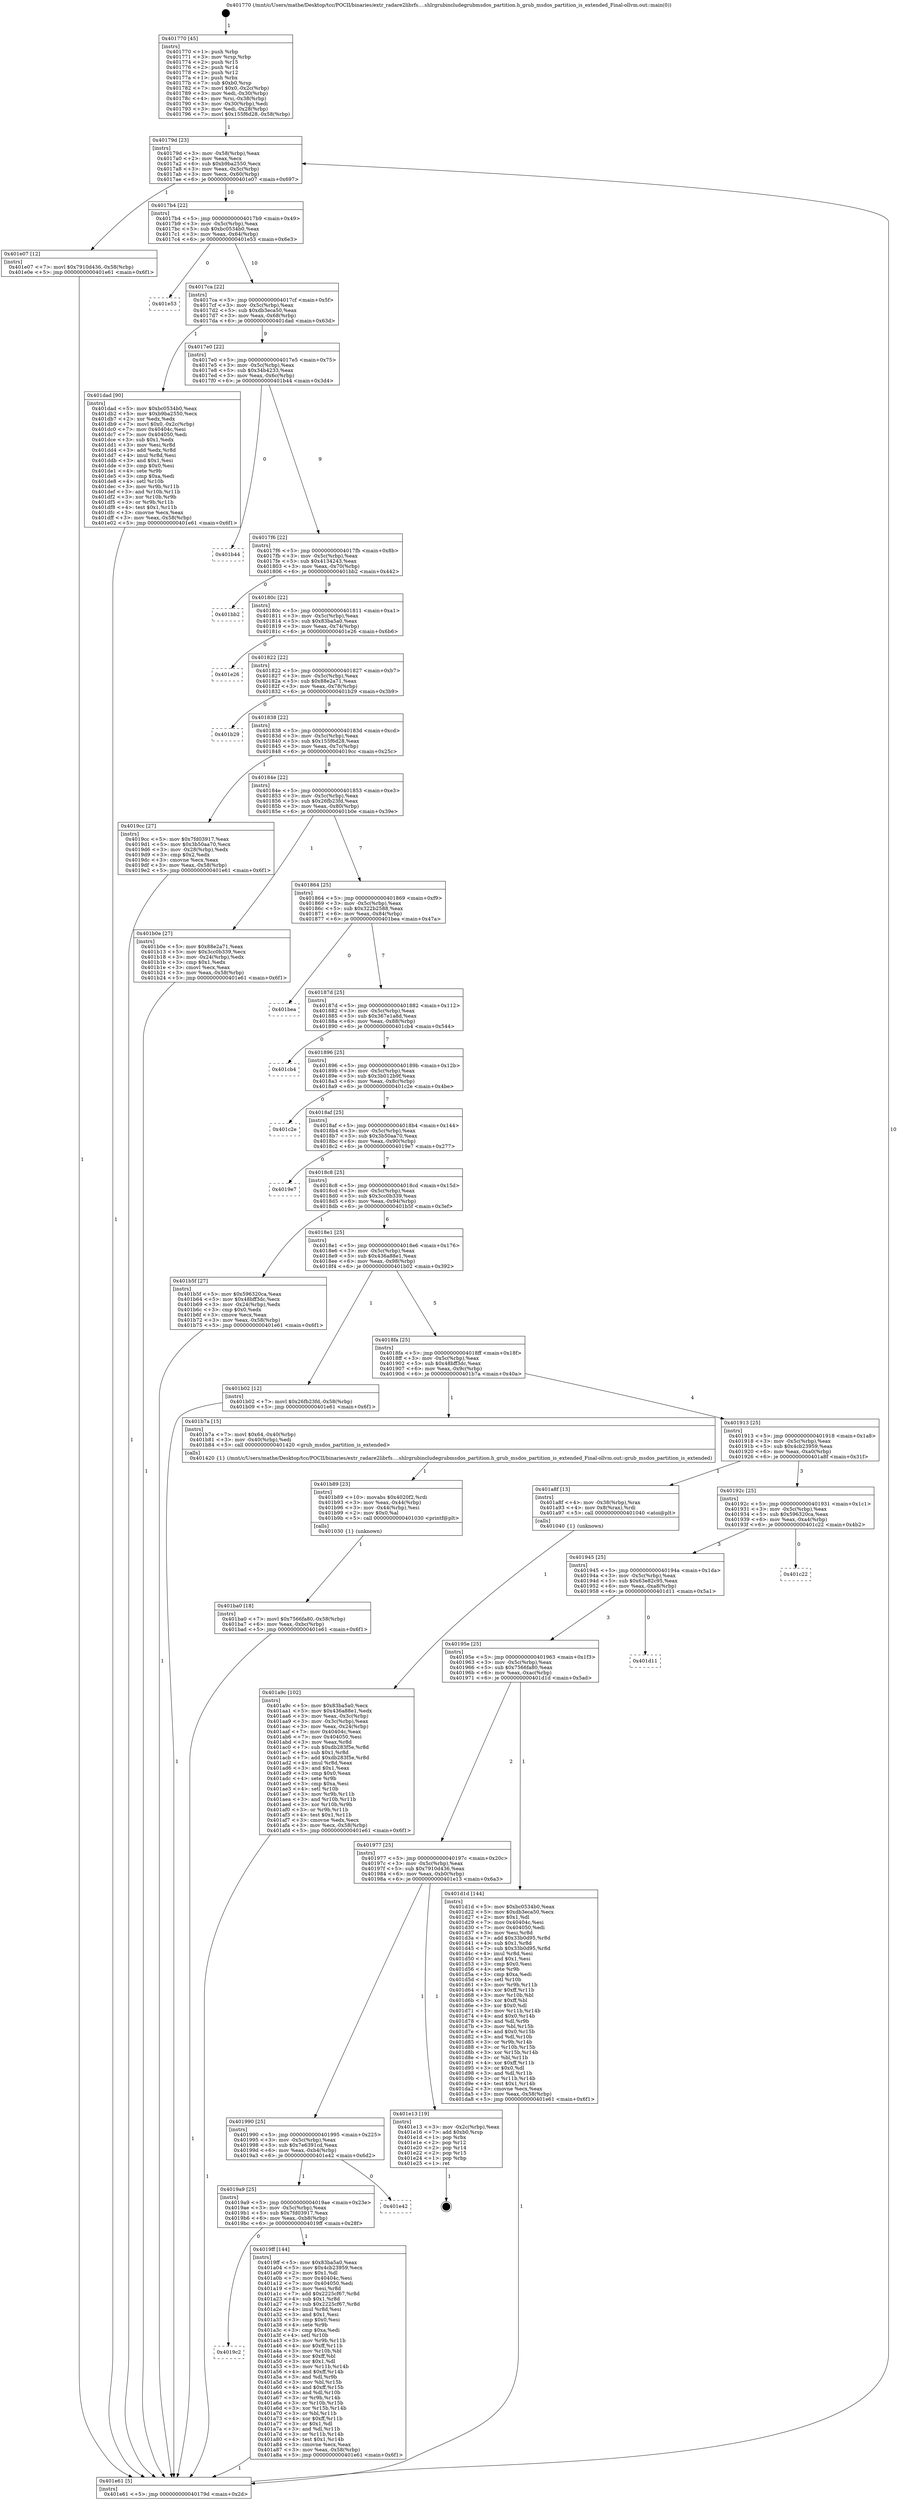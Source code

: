 digraph "0x401770" {
  label = "0x401770 (/mnt/c/Users/mathe/Desktop/tcc/POCII/binaries/extr_radare2librfs....shlrgrubincludegrubmsdos_partition.h_grub_msdos_partition_is_extended_Final-ollvm.out::main(0))"
  labelloc = "t"
  node[shape=record]

  Entry [label="",width=0.3,height=0.3,shape=circle,fillcolor=black,style=filled]
  "0x40179d" [label="{
     0x40179d [23]\l
     | [instrs]\l
     &nbsp;&nbsp;0x40179d \<+3\>: mov -0x58(%rbp),%eax\l
     &nbsp;&nbsp;0x4017a0 \<+2\>: mov %eax,%ecx\l
     &nbsp;&nbsp;0x4017a2 \<+6\>: sub $0xb9ba2550,%ecx\l
     &nbsp;&nbsp;0x4017a8 \<+3\>: mov %eax,-0x5c(%rbp)\l
     &nbsp;&nbsp;0x4017ab \<+3\>: mov %ecx,-0x60(%rbp)\l
     &nbsp;&nbsp;0x4017ae \<+6\>: je 0000000000401e07 \<main+0x697\>\l
  }"]
  "0x401e07" [label="{
     0x401e07 [12]\l
     | [instrs]\l
     &nbsp;&nbsp;0x401e07 \<+7\>: movl $0x7910d436,-0x58(%rbp)\l
     &nbsp;&nbsp;0x401e0e \<+5\>: jmp 0000000000401e61 \<main+0x6f1\>\l
  }"]
  "0x4017b4" [label="{
     0x4017b4 [22]\l
     | [instrs]\l
     &nbsp;&nbsp;0x4017b4 \<+5\>: jmp 00000000004017b9 \<main+0x49\>\l
     &nbsp;&nbsp;0x4017b9 \<+3\>: mov -0x5c(%rbp),%eax\l
     &nbsp;&nbsp;0x4017bc \<+5\>: sub $0xbc0534b0,%eax\l
     &nbsp;&nbsp;0x4017c1 \<+3\>: mov %eax,-0x64(%rbp)\l
     &nbsp;&nbsp;0x4017c4 \<+6\>: je 0000000000401e53 \<main+0x6e3\>\l
  }"]
  Exit [label="",width=0.3,height=0.3,shape=circle,fillcolor=black,style=filled,peripheries=2]
  "0x401e53" [label="{
     0x401e53\l
  }", style=dashed]
  "0x4017ca" [label="{
     0x4017ca [22]\l
     | [instrs]\l
     &nbsp;&nbsp;0x4017ca \<+5\>: jmp 00000000004017cf \<main+0x5f\>\l
     &nbsp;&nbsp;0x4017cf \<+3\>: mov -0x5c(%rbp),%eax\l
     &nbsp;&nbsp;0x4017d2 \<+5\>: sub $0xdb3eca50,%eax\l
     &nbsp;&nbsp;0x4017d7 \<+3\>: mov %eax,-0x68(%rbp)\l
     &nbsp;&nbsp;0x4017da \<+6\>: je 0000000000401dad \<main+0x63d\>\l
  }"]
  "0x401ba0" [label="{
     0x401ba0 [18]\l
     | [instrs]\l
     &nbsp;&nbsp;0x401ba0 \<+7\>: movl $0x7566fa80,-0x58(%rbp)\l
     &nbsp;&nbsp;0x401ba7 \<+6\>: mov %eax,-0xbc(%rbp)\l
     &nbsp;&nbsp;0x401bad \<+5\>: jmp 0000000000401e61 \<main+0x6f1\>\l
  }"]
  "0x401dad" [label="{
     0x401dad [90]\l
     | [instrs]\l
     &nbsp;&nbsp;0x401dad \<+5\>: mov $0xbc0534b0,%eax\l
     &nbsp;&nbsp;0x401db2 \<+5\>: mov $0xb9ba2550,%ecx\l
     &nbsp;&nbsp;0x401db7 \<+2\>: xor %edx,%edx\l
     &nbsp;&nbsp;0x401db9 \<+7\>: movl $0x0,-0x2c(%rbp)\l
     &nbsp;&nbsp;0x401dc0 \<+7\>: mov 0x40404c,%esi\l
     &nbsp;&nbsp;0x401dc7 \<+7\>: mov 0x404050,%edi\l
     &nbsp;&nbsp;0x401dce \<+3\>: sub $0x1,%edx\l
     &nbsp;&nbsp;0x401dd1 \<+3\>: mov %esi,%r8d\l
     &nbsp;&nbsp;0x401dd4 \<+3\>: add %edx,%r8d\l
     &nbsp;&nbsp;0x401dd7 \<+4\>: imul %r8d,%esi\l
     &nbsp;&nbsp;0x401ddb \<+3\>: and $0x1,%esi\l
     &nbsp;&nbsp;0x401dde \<+3\>: cmp $0x0,%esi\l
     &nbsp;&nbsp;0x401de1 \<+4\>: sete %r9b\l
     &nbsp;&nbsp;0x401de5 \<+3\>: cmp $0xa,%edi\l
     &nbsp;&nbsp;0x401de8 \<+4\>: setl %r10b\l
     &nbsp;&nbsp;0x401dec \<+3\>: mov %r9b,%r11b\l
     &nbsp;&nbsp;0x401def \<+3\>: and %r10b,%r11b\l
     &nbsp;&nbsp;0x401df2 \<+3\>: xor %r10b,%r9b\l
     &nbsp;&nbsp;0x401df5 \<+3\>: or %r9b,%r11b\l
     &nbsp;&nbsp;0x401df8 \<+4\>: test $0x1,%r11b\l
     &nbsp;&nbsp;0x401dfc \<+3\>: cmovne %ecx,%eax\l
     &nbsp;&nbsp;0x401dff \<+3\>: mov %eax,-0x58(%rbp)\l
     &nbsp;&nbsp;0x401e02 \<+5\>: jmp 0000000000401e61 \<main+0x6f1\>\l
  }"]
  "0x4017e0" [label="{
     0x4017e0 [22]\l
     | [instrs]\l
     &nbsp;&nbsp;0x4017e0 \<+5\>: jmp 00000000004017e5 \<main+0x75\>\l
     &nbsp;&nbsp;0x4017e5 \<+3\>: mov -0x5c(%rbp),%eax\l
     &nbsp;&nbsp;0x4017e8 \<+5\>: sub $0x34b4233,%eax\l
     &nbsp;&nbsp;0x4017ed \<+3\>: mov %eax,-0x6c(%rbp)\l
     &nbsp;&nbsp;0x4017f0 \<+6\>: je 0000000000401b44 \<main+0x3d4\>\l
  }"]
  "0x401b89" [label="{
     0x401b89 [23]\l
     | [instrs]\l
     &nbsp;&nbsp;0x401b89 \<+10\>: movabs $0x4020f2,%rdi\l
     &nbsp;&nbsp;0x401b93 \<+3\>: mov %eax,-0x44(%rbp)\l
     &nbsp;&nbsp;0x401b96 \<+3\>: mov -0x44(%rbp),%esi\l
     &nbsp;&nbsp;0x401b99 \<+2\>: mov $0x0,%al\l
     &nbsp;&nbsp;0x401b9b \<+5\>: call 0000000000401030 \<printf@plt\>\l
     | [calls]\l
     &nbsp;&nbsp;0x401030 \{1\} (unknown)\l
  }"]
  "0x401b44" [label="{
     0x401b44\l
  }", style=dashed]
  "0x4017f6" [label="{
     0x4017f6 [22]\l
     | [instrs]\l
     &nbsp;&nbsp;0x4017f6 \<+5\>: jmp 00000000004017fb \<main+0x8b\>\l
     &nbsp;&nbsp;0x4017fb \<+3\>: mov -0x5c(%rbp),%eax\l
     &nbsp;&nbsp;0x4017fe \<+5\>: sub $0x4134243,%eax\l
     &nbsp;&nbsp;0x401803 \<+3\>: mov %eax,-0x70(%rbp)\l
     &nbsp;&nbsp;0x401806 \<+6\>: je 0000000000401bb2 \<main+0x442\>\l
  }"]
  "0x401a9c" [label="{
     0x401a9c [102]\l
     | [instrs]\l
     &nbsp;&nbsp;0x401a9c \<+5\>: mov $0x83ba5a0,%ecx\l
     &nbsp;&nbsp;0x401aa1 \<+5\>: mov $0x436a88e1,%edx\l
     &nbsp;&nbsp;0x401aa6 \<+3\>: mov %eax,-0x3c(%rbp)\l
     &nbsp;&nbsp;0x401aa9 \<+3\>: mov -0x3c(%rbp),%eax\l
     &nbsp;&nbsp;0x401aac \<+3\>: mov %eax,-0x24(%rbp)\l
     &nbsp;&nbsp;0x401aaf \<+7\>: mov 0x40404c,%eax\l
     &nbsp;&nbsp;0x401ab6 \<+7\>: mov 0x404050,%esi\l
     &nbsp;&nbsp;0x401abd \<+3\>: mov %eax,%r8d\l
     &nbsp;&nbsp;0x401ac0 \<+7\>: sub $0xdb283f5e,%r8d\l
     &nbsp;&nbsp;0x401ac7 \<+4\>: sub $0x1,%r8d\l
     &nbsp;&nbsp;0x401acb \<+7\>: add $0xdb283f5e,%r8d\l
     &nbsp;&nbsp;0x401ad2 \<+4\>: imul %r8d,%eax\l
     &nbsp;&nbsp;0x401ad6 \<+3\>: and $0x1,%eax\l
     &nbsp;&nbsp;0x401ad9 \<+3\>: cmp $0x0,%eax\l
     &nbsp;&nbsp;0x401adc \<+4\>: sete %r9b\l
     &nbsp;&nbsp;0x401ae0 \<+3\>: cmp $0xa,%esi\l
     &nbsp;&nbsp;0x401ae3 \<+4\>: setl %r10b\l
     &nbsp;&nbsp;0x401ae7 \<+3\>: mov %r9b,%r11b\l
     &nbsp;&nbsp;0x401aea \<+3\>: and %r10b,%r11b\l
     &nbsp;&nbsp;0x401aed \<+3\>: xor %r10b,%r9b\l
     &nbsp;&nbsp;0x401af0 \<+3\>: or %r9b,%r11b\l
     &nbsp;&nbsp;0x401af3 \<+4\>: test $0x1,%r11b\l
     &nbsp;&nbsp;0x401af7 \<+3\>: cmovne %edx,%ecx\l
     &nbsp;&nbsp;0x401afa \<+3\>: mov %ecx,-0x58(%rbp)\l
     &nbsp;&nbsp;0x401afd \<+5\>: jmp 0000000000401e61 \<main+0x6f1\>\l
  }"]
  "0x401bb2" [label="{
     0x401bb2\l
  }", style=dashed]
  "0x40180c" [label="{
     0x40180c [22]\l
     | [instrs]\l
     &nbsp;&nbsp;0x40180c \<+5\>: jmp 0000000000401811 \<main+0xa1\>\l
     &nbsp;&nbsp;0x401811 \<+3\>: mov -0x5c(%rbp),%eax\l
     &nbsp;&nbsp;0x401814 \<+5\>: sub $0x83ba5a0,%eax\l
     &nbsp;&nbsp;0x401819 \<+3\>: mov %eax,-0x74(%rbp)\l
     &nbsp;&nbsp;0x40181c \<+6\>: je 0000000000401e26 \<main+0x6b6\>\l
  }"]
  "0x4019c2" [label="{
     0x4019c2\l
  }", style=dashed]
  "0x401e26" [label="{
     0x401e26\l
  }", style=dashed]
  "0x401822" [label="{
     0x401822 [22]\l
     | [instrs]\l
     &nbsp;&nbsp;0x401822 \<+5\>: jmp 0000000000401827 \<main+0xb7\>\l
     &nbsp;&nbsp;0x401827 \<+3\>: mov -0x5c(%rbp),%eax\l
     &nbsp;&nbsp;0x40182a \<+5\>: sub $0x88e2a71,%eax\l
     &nbsp;&nbsp;0x40182f \<+3\>: mov %eax,-0x78(%rbp)\l
     &nbsp;&nbsp;0x401832 \<+6\>: je 0000000000401b29 \<main+0x3b9\>\l
  }"]
  "0x4019ff" [label="{
     0x4019ff [144]\l
     | [instrs]\l
     &nbsp;&nbsp;0x4019ff \<+5\>: mov $0x83ba5a0,%eax\l
     &nbsp;&nbsp;0x401a04 \<+5\>: mov $0x4cb23959,%ecx\l
     &nbsp;&nbsp;0x401a09 \<+2\>: mov $0x1,%dl\l
     &nbsp;&nbsp;0x401a0b \<+7\>: mov 0x40404c,%esi\l
     &nbsp;&nbsp;0x401a12 \<+7\>: mov 0x404050,%edi\l
     &nbsp;&nbsp;0x401a19 \<+3\>: mov %esi,%r8d\l
     &nbsp;&nbsp;0x401a1c \<+7\>: add $0x2225cf67,%r8d\l
     &nbsp;&nbsp;0x401a23 \<+4\>: sub $0x1,%r8d\l
     &nbsp;&nbsp;0x401a27 \<+7\>: sub $0x2225cf67,%r8d\l
     &nbsp;&nbsp;0x401a2e \<+4\>: imul %r8d,%esi\l
     &nbsp;&nbsp;0x401a32 \<+3\>: and $0x1,%esi\l
     &nbsp;&nbsp;0x401a35 \<+3\>: cmp $0x0,%esi\l
     &nbsp;&nbsp;0x401a38 \<+4\>: sete %r9b\l
     &nbsp;&nbsp;0x401a3c \<+3\>: cmp $0xa,%edi\l
     &nbsp;&nbsp;0x401a3f \<+4\>: setl %r10b\l
     &nbsp;&nbsp;0x401a43 \<+3\>: mov %r9b,%r11b\l
     &nbsp;&nbsp;0x401a46 \<+4\>: xor $0xff,%r11b\l
     &nbsp;&nbsp;0x401a4a \<+3\>: mov %r10b,%bl\l
     &nbsp;&nbsp;0x401a4d \<+3\>: xor $0xff,%bl\l
     &nbsp;&nbsp;0x401a50 \<+3\>: xor $0x1,%dl\l
     &nbsp;&nbsp;0x401a53 \<+3\>: mov %r11b,%r14b\l
     &nbsp;&nbsp;0x401a56 \<+4\>: and $0xff,%r14b\l
     &nbsp;&nbsp;0x401a5a \<+3\>: and %dl,%r9b\l
     &nbsp;&nbsp;0x401a5d \<+3\>: mov %bl,%r15b\l
     &nbsp;&nbsp;0x401a60 \<+4\>: and $0xff,%r15b\l
     &nbsp;&nbsp;0x401a64 \<+3\>: and %dl,%r10b\l
     &nbsp;&nbsp;0x401a67 \<+3\>: or %r9b,%r14b\l
     &nbsp;&nbsp;0x401a6a \<+3\>: or %r10b,%r15b\l
     &nbsp;&nbsp;0x401a6d \<+3\>: xor %r15b,%r14b\l
     &nbsp;&nbsp;0x401a70 \<+3\>: or %bl,%r11b\l
     &nbsp;&nbsp;0x401a73 \<+4\>: xor $0xff,%r11b\l
     &nbsp;&nbsp;0x401a77 \<+3\>: or $0x1,%dl\l
     &nbsp;&nbsp;0x401a7a \<+3\>: and %dl,%r11b\l
     &nbsp;&nbsp;0x401a7d \<+3\>: or %r11b,%r14b\l
     &nbsp;&nbsp;0x401a80 \<+4\>: test $0x1,%r14b\l
     &nbsp;&nbsp;0x401a84 \<+3\>: cmovne %ecx,%eax\l
     &nbsp;&nbsp;0x401a87 \<+3\>: mov %eax,-0x58(%rbp)\l
     &nbsp;&nbsp;0x401a8a \<+5\>: jmp 0000000000401e61 \<main+0x6f1\>\l
  }"]
  "0x401b29" [label="{
     0x401b29\l
  }", style=dashed]
  "0x401838" [label="{
     0x401838 [22]\l
     | [instrs]\l
     &nbsp;&nbsp;0x401838 \<+5\>: jmp 000000000040183d \<main+0xcd\>\l
     &nbsp;&nbsp;0x40183d \<+3\>: mov -0x5c(%rbp),%eax\l
     &nbsp;&nbsp;0x401840 \<+5\>: sub $0x155f6d28,%eax\l
     &nbsp;&nbsp;0x401845 \<+3\>: mov %eax,-0x7c(%rbp)\l
     &nbsp;&nbsp;0x401848 \<+6\>: je 00000000004019cc \<main+0x25c\>\l
  }"]
  "0x4019a9" [label="{
     0x4019a9 [25]\l
     | [instrs]\l
     &nbsp;&nbsp;0x4019a9 \<+5\>: jmp 00000000004019ae \<main+0x23e\>\l
     &nbsp;&nbsp;0x4019ae \<+3\>: mov -0x5c(%rbp),%eax\l
     &nbsp;&nbsp;0x4019b1 \<+5\>: sub $0x7fd03917,%eax\l
     &nbsp;&nbsp;0x4019b6 \<+6\>: mov %eax,-0xb8(%rbp)\l
     &nbsp;&nbsp;0x4019bc \<+6\>: je 00000000004019ff \<main+0x28f\>\l
  }"]
  "0x4019cc" [label="{
     0x4019cc [27]\l
     | [instrs]\l
     &nbsp;&nbsp;0x4019cc \<+5\>: mov $0x7fd03917,%eax\l
     &nbsp;&nbsp;0x4019d1 \<+5\>: mov $0x3b50aa70,%ecx\l
     &nbsp;&nbsp;0x4019d6 \<+3\>: mov -0x28(%rbp),%edx\l
     &nbsp;&nbsp;0x4019d9 \<+3\>: cmp $0x2,%edx\l
     &nbsp;&nbsp;0x4019dc \<+3\>: cmovne %ecx,%eax\l
     &nbsp;&nbsp;0x4019df \<+3\>: mov %eax,-0x58(%rbp)\l
     &nbsp;&nbsp;0x4019e2 \<+5\>: jmp 0000000000401e61 \<main+0x6f1\>\l
  }"]
  "0x40184e" [label="{
     0x40184e [22]\l
     | [instrs]\l
     &nbsp;&nbsp;0x40184e \<+5\>: jmp 0000000000401853 \<main+0xe3\>\l
     &nbsp;&nbsp;0x401853 \<+3\>: mov -0x5c(%rbp),%eax\l
     &nbsp;&nbsp;0x401856 \<+5\>: sub $0x26fb23fd,%eax\l
     &nbsp;&nbsp;0x40185b \<+3\>: mov %eax,-0x80(%rbp)\l
     &nbsp;&nbsp;0x40185e \<+6\>: je 0000000000401b0e \<main+0x39e\>\l
  }"]
  "0x401e61" [label="{
     0x401e61 [5]\l
     | [instrs]\l
     &nbsp;&nbsp;0x401e61 \<+5\>: jmp 000000000040179d \<main+0x2d\>\l
  }"]
  "0x401770" [label="{
     0x401770 [45]\l
     | [instrs]\l
     &nbsp;&nbsp;0x401770 \<+1\>: push %rbp\l
     &nbsp;&nbsp;0x401771 \<+3\>: mov %rsp,%rbp\l
     &nbsp;&nbsp;0x401774 \<+2\>: push %r15\l
     &nbsp;&nbsp;0x401776 \<+2\>: push %r14\l
     &nbsp;&nbsp;0x401778 \<+2\>: push %r12\l
     &nbsp;&nbsp;0x40177a \<+1\>: push %rbx\l
     &nbsp;&nbsp;0x40177b \<+7\>: sub $0xb0,%rsp\l
     &nbsp;&nbsp;0x401782 \<+7\>: movl $0x0,-0x2c(%rbp)\l
     &nbsp;&nbsp;0x401789 \<+3\>: mov %edi,-0x30(%rbp)\l
     &nbsp;&nbsp;0x40178c \<+4\>: mov %rsi,-0x38(%rbp)\l
     &nbsp;&nbsp;0x401790 \<+3\>: mov -0x30(%rbp),%edi\l
     &nbsp;&nbsp;0x401793 \<+3\>: mov %edi,-0x28(%rbp)\l
     &nbsp;&nbsp;0x401796 \<+7\>: movl $0x155f6d28,-0x58(%rbp)\l
  }"]
  "0x401e42" [label="{
     0x401e42\l
  }", style=dashed]
  "0x401b0e" [label="{
     0x401b0e [27]\l
     | [instrs]\l
     &nbsp;&nbsp;0x401b0e \<+5\>: mov $0x88e2a71,%eax\l
     &nbsp;&nbsp;0x401b13 \<+5\>: mov $0x3cc0b339,%ecx\l
     &nbsp;&nbsp;0x401b18 \<+3\>: mov -0x24(%rbp),%edx\l
     &nbsp;&nbsp;0x401b1b \<+3\>: cmp $0x1,%edx\l
     &nbsp;&nbsp;0x401b1e \<+3\>: cmovl %ecx,%eax\l
     &nbsp;&nbsp;0x401b21 \<+3\>: mov %eax,-0x58(%rbp)\l
     &nbsp;&nbsp;0x401b24 \<+5\>: jmp 0000000000401e61 \<main+0x6f1\>\l
  }"]
  "0x401864" [label="{
     0x401864 [25]\l
     | [instrs]\l
     &nbsp;&nbsp;0x401864 \<+5\>: jmp 0000000000401869 \<main+0xf9\>\l
     &nbsp;&nbsp;0x401869 \<+3\>: mov -0x5c(%rbp),%eax\l
     &nbsp;&nbsp;0x40186c \<+5\>: sub $0x322b2588,%eax\l
     &nbsp;&nbsp;0x401871 \<+6\>: mov %eax,-0x84(%rbp)\l
     &nbsp;&nbsp;0x401877 \<+6\>: je 0000000000401bea \<main+0x47a\>\l
  }"]
  "0x401990" [label="{
     0x401990 [25]\l
     | [instrs]\l
     &nbsp;&nbsp;0x401990 \<+5\>: jmp 0000000000401995 \<main+0x225\>\l
     &nbsp;&nbsp;0x401995 \<+3\>: mov -0x5c(%rbp),%eax\l
     &nbsp;&nbsp;0x401998 \<+5\>: sub $0x7e6391cd,%eax\l
     &nbsp;&nbsp;0x40199d \<+6\>: mov %eax,-0xb4(%rbp)\l
     &nbsp;&nbsp;0x4019a3 \<+6\>: je 0000000000401e42 \<main+0x6d2\>\l
  }"]
  "0x401bea" [label="{
     0x401bea\l
  }", style=dashed]
  "0x40187d" [label="{
     0x40187d [25]\l
     | [instrs]\l
     &nbsp;&nbsp;0x40187d \<+5\>: jmp 0000000000401882 \<main+0x112\>\l
     &nbsp;&nbsp;0x401882 \<+3\>: mov -0x5c(%rbp),%eax\l
     &nbsp;&nbsp;0x401885 \<+5\>: sub $0x367e1a8d,%eax\l
     &nbsp;&nbsp;0x40188a \<+6\>: mov %eax,-0x88(%rbp)\l
     &nbsp;&nbsp;0x401890 \<+6\>: je 0000000000401cb4 \<main+0x544\>\l
  }"]
  "0x401e13" [label="{
     0x401e13 [19]\l
     | [instrs]\l
     &nbsp;&nbsp;0x401e13 \<+3\>: mov -0x2c(%rbp),%eax\l
     &nbsp;&nbsp;0x401e16 \<+7\>: add $0xb0,%rsp\l
     &nbsp;&nbsp;0x401e1d \<+1\>: pop %rbx\l
     &nbsp;&nbsp;0x401e1e \<+2\>: pop %r12\l
     &nbsp;&nbsp;0x401e20 \<+2\>: pop %r14\l
     &nbsp;&nbsp;0x401e22 \<+2\>: pop %r15\l
     &nbsp;&nbsp;0x401e24 \<+1\>: pop %rbp\l
     &nbsp;&nbsp;0x401e25 \<+1\>: ret\l
  }"]
  "0x401cb4" [label="{
     0x401cb4\l
  }", style=dashed]
  "0x401896" [label="{
     0x401896 [25]\l
     | [instrs]\l
     &nbsp;&nbsp;0x401896 \<+5\>: jmp 000000000040189b \<main+0x12b\>\l
     &nbsp;&nbsp;0x40189b \<+3\>: mov -0x5c(%rbp),%eax\l
     &nbsp;&nbsp;0x40189e \<+5\>: sub $0x3b012b9f,%eax\l
     &nbsp;&nbsp;0x4018a3 \<+6\>: mov %eax,-0x8c(%rbp)\l
     &nbsp;&nbsp;0x4018a9 \<+6\>: je 0000000000401c2e \<main+0x4be\>\l
  }"]
  "0x401977" [label="{
     0x401977 [25]\l
     | [instrs]\l
     &nbsp;&nbsp;0x401977 \<+5\>: jmp 000000000040197c \<main+0x20c\>\l
     &nbsp;&nbsp;0x40197c \<+3\>: mov -0x5c(%rbp),%eax\l
     &nbsp;&nbsp;0x40197f \<+5\>: sub $0x7910d436,%eax\l
     &nbsp;&nbsp;0x401984 \<+6\>: mov %eax,-0xb0(%rbp)\l
     &nbsp;&nbsp;0x40198a \<+6\>: je 0000000000401e13 \<main+0x6a3\>\l
  }"]
  "0x401c2e" [label="{
     0x401c2e\l
  }", style=dashed]
  "0x4018af" [label="{
     0x4018af [25]\l
     | [instrs]\l
     &nbsp;&nbsp;0x4018af \<+5\>: jmp 00000000004018b4 \<main+0x144\>\l
     &nbsp;&nbsp;0x4018b4 \<+3\>: mov -0x5c(%rbp),%eax\l
     &nbsp;&nbsp;0x4018b7 \<+5\>: sub $0x3b50aa70,%eax\l
     &nbsp;&nbsp;0x4018bc \<+6\>: mov %eax,-0x90(%rbp)\l
     &nbsp;&nbsp;0x4018c2 \<+6\>: je 00000000004019e7 \<main+0x277\>\l
  }"]
  "0x401d1d" [label="{
     0x401d1d [144]\l
     | [instrs]\l
     &nbsp;&nbsp;0x401d1d \<+5\>: mov $0xbc0534b0,%eax\l
     &nbsp;&nbsp;0x401d22 \<+5\>: mov $0xdb3eca50,%ecx\l
     &nbsp;&nbsp;0x401d27 \<+2\>: mov $0x1,%dl\l
     &nbsp;&nbsp;0x401d29 \<+7\>: mov 0x40404c,%esi\l
     &nbsp;&nbsp;0x401d30 \<+7\>: mov 0x404050,%edi\l
     &nbsp;&nbsp;0x401d37 \<+3\>: mov %esi,%r8d\l
     &nbsp;&nbsp;0x401d3a \<+7\>: add $0x33b0d95,%r8d\l
     &nbsp;&nbsp;0x401d41 \<+4\>: sub $0x1,%r8d\l
     &nbsp;&nbsp;0x401d45 \<+7\>: sub $0x33b0d95,%r8d\l
     &nbsp;&nbsp;0x401d4c \<+4\>: imul %r8d,%esi\l
     &nbsp;&nbsp;0x401d50 \<+3\>: and $0x1,%esi\l
     &nbsp;&nbsp;0x401d53 \<+3\>: cmp $0x0,%esi\l
     &nbsp;&nbsp;0x401d56 \<+4\>: sete %r9b\l
     &nbsp;&nbsp;0x401d5a \<+3\>: cmp $0xa,%edi\l
     &nbsp;&nbsp;0x401d5d \<+4\>: setl %r10b\l
     &nbsp;&nbsp;0x401d61 \<+3\>: mov %r9b,%r11b\l
     &nbsp;&nbsp;0x401d64 \<+4\>: xor $0xff,%r11b\l
     &nbsp;&nbsp;0x401d68 \<+3\>: mov %r10b,%bl\l
     &nbsp;&nbsp;0x401d6b \<+3\>: xor $0xff,%bl\l
     &nbsp;&nbsp;0x401d6e \<+3\>: xor $0x0,%dl\l
     &nbsp;&nbsp;0x401d71 \<+3\>: mov %r11b,%r14b\l
     &nbsp;&nbsp;0x401d74 \<+4\>: and $0x0,%r14b\l
     &nbsp;&nbsp;0x401d78 \<+3\>: and %dl,%r9b\l
     &nbsp;&nbsp;0x401d7b \<+3\>: mov %bl,%r15b\l
     &nbsp;&nbsp;0x401d7e \<+4\>: and $0x0,%r15b\l
     &nbsp;&nbsp;0x401d82 \<+3\>: and %dl,%r10b\l
     &nbsp;&nbsp;0x401d85 \<+3\>: or %r9b,%r14b\l
     &nbsp;&nbsp;0x401d88 \<+3\>: or %r10b,%r15b\l
     &nbsp;&nbsp;0x401d8b \<+3\>: xor %r15b,%r14b\l
     &nbsp;&nbsp;0x401d8e \<+3\>: or %bl,%r11b\l
     &nbsp;&nbsp;0x401d91 \<+4\>: xor $0xff,%r11b\l
     &nbsp;&nbsp;0x401d95 \<+3\>: or $0x0,%dl\l
     &nbsp;&nbsp;0x401d98 \<+3\>: and %dl,%r11b\l
     &nbsp;&nbsp;0x401d9b \<+3\>: or %r11b,%r14b\l
     &nbsp;&nbsp;0x401d9e \<+4\>: test $0x1,%r14b\l
     &nbsp;&nbsp;0x401da2 \<+3\>: cmovne %ecx,%eax\l
     &nbsp;&nbsp;0x401da5 \<+3\>: mov %eax,-0x58(%rbp)\l
     &nbsp;&nbsp;0x401da8 \<+5\>: jmp 0000000000401e61 \<main+0x6f1\>\l
  }"]
  "0x4019e7" [label="{
     0x4019e7\l
  }", style=dashed]
  "0x4018c8" [label="{
     0x4018c8 [25]\l
     | [instrs]\l
     &nbsp;&nbsp;0x4018c8 \<+5\>: jmp 00000000004018cd \<main+0x15d\>\l
     &nbsp;&nbsp;0x4018cd \<+3\>: mov -0x5c(%rbp),%eax\l
     &nbsp;&nbsp;0x4018d0 \<+5\>: sub $0x3cc0b339,%eax\l
     &nbsp;&nbsp;0x4018d5 \<+6\>: mov %eax,-0x94(%rbp)\l
     &nbsp;&nbsp;0x4018db \<+6\>: je 0000000000401b5f \<main+0x3ef\>\l
  }"]
  "0x40195e" [label="{
     0x40195e [25]\l
     | [instrs]\l
     &nbsp;&nbsp;0x40195e \<+5\>: jmp 0000000000401963 \<main+0x1f3\>\l
     &nbsp;&nbsp;0x401963 \<+3\>: mov -0x5c(%rbp),%eax\l
     &nbsp;&nbsp;0x401966 \<+5\>: sub $0x7566fa80,%eax\l
     &nbsp;&nbsp;0x40196b \<+6\>: mov %eax,-0xac(%rbp)\l
     &nbsp;&nbsp;0x401971 \<+6\>: je 0000000000401d1d \<main+0x5ad\>\l
  }"]
  "0x401b5f" [label="{
     0x401b5f [27]\l
     | [instrs]\l
     &nbsp;&nbsp;0x401b5f \<+5\>: mov $0x596320ca,%eax\l
     &nbsp;&nbsp;0x401b64 \<+5\>: mov $0x48bff3dc,%ecx\l
     &nbsp;&nbsp;0x401b69 \<+3\>: mov -0x24(%rbp),%edx\l
     &nbsp;&nbsp;0x401b6c \<+3\>: cmp $0x0,%edx\l
     &nbsp;&nbsp;0x401b6f \<+3\>: cmove %ecx,%eax\l
     &nbsp;&nbsp;0x401b72 \<+3\>: mov %eax,-0x58(%rbp)\l
     &nbsp;&nbsp;0x401b75 \<+5\>: jmp 0000000000401e61 \<main+0x6f1\>\l
  }"]
  "0x4018e1" [label="{
     0x4018e1 [25]\l
     | [instrs]\l
     &nbsp;&nbsp;0x4018e1 \<+5\>: jmp 00000000004018e6 \<main+0x176\>\l
     &nbsp;&nbsp;0x4018e6 \<+3\>: mov -0x5c(%rbp),%eax\l
     &nbsp;&nbsp;0x4018e9 \<+5\>: sub $0x436a88e1,%eax\l
     &nbsp;&nbsp;0x4018ee \<+6\>: mov %eax,-0x98(%rbp)\l
     &nbsp;&nbsp;0x4018f4 \<+6\>: je 0000000000401b02 \<main+0x392\>\l
  }"]
  "0x401d11" [label="{
     0x401d11\l
  }", style=dashed]
  "0x401b02" [label="{
     0x401b02 [12]\l
     | [instrs]\l
     &nbsp;&nbsp;0x401b02 \<+7\>: movl $0x26fb23fd,-0x58(%rbp)\l
     &nbsp;&nbsp;0x401b09 \<+5\>: jmp 0000000000401e61 \<main+0x6f1\>\l
  }"]
  "0x4018fa" [label="{
     0x4018fa [25]\l
     | [instrs]\l
     &nbsp;&nbsp;0x4018fa \<+5\>: jmp 00000000004018ff \<main+0x18f\>\l
     &nbsp;&nbsp;0x4018ff \<+3\>: mov -0x5c(%rbp),%eax\l
     &nbsp;&nbsp;0x401902 \<+5\>: sub $0x48bff3dc,%eax\l
     &nbsp;&nbsp;0x401907 \<+6\>: mov %eax,-0x9c(%rbp)\l
     &nbsp;&nbsp;0x40190d \<+6\>: je 0000000000401b7a \<main+0x40a\>\l
  }"]
  "0x401945" [label="{
     0x401945 [25]\l
     | [instrs]\l
     &nbsp;&nbsp;0x401945 \<+5\>: jmp 000000000040194a \<main+0x1da\>\l
     &nbsp;&nbsp;0x40194a \<+3\>: mov -0x5c(%rbp),%eax\l
     &nbsp;&nbsp;0x40194d \<+5\>: sub $0x63e82c95,%eax\l
     &nbsp;&nbsp;0x401952 \<+6\>: mov %eax,-0xa8(%rbp)\l
     &nbsp;&nbsp;0x401958 \<+6\>: je 0000000000401d11 \<main+0x5a1\>\l
  }"]
  "0x401b7a" [label="{
     0x401b7a [15]\l
     | [instrs]\l
     &nbsp;&nbsp;0x401b7a \<+7\>: movl $0x64,-0x40(%rbp)\l
     &nbsp;&nbsp;0x401b81 \<+3\>: mov -0x40(%rbp),%edi\l
     &nbsp;&nbsp;0x401b84 \<+5\>: call 0000000000401420 \<grub_msdos_partition_is_extended\>\l
     | [calls]\l
     &nbsp;&nbsp;0x401420 \{1\} (/mnt/c/Users/mathe/Desktop/tcc/POCII/binaries/extr_radare2librfs....shlrgrubincludegrubmsdos_partition.h_grub_msdos_partition_is_extended_Final-ollvm.out::grub_msdos_partition_is_extended)\l
  }"]
  "0x401913" [label="{
     0x401913 [25]\l
     | [instrs]\l
     &nbsp;&nbsp;0x401913 \<+5\>: jmp 0000000000401918 \<main+0x1a8\>\l
     &nbsp;&nbsp;0x401918 \<+3\>: mov -0x5c(%rbp),%eax\l
     &nbsp;&nbsp;0x40191b \<+5\>: sub $0x4cb23959,%eax\l
     &nbsp;&nbsp;0x401920 \<+6\>: mov %eax,-0xa0(%rbp)\l
     &nbsp;&nbsp;0x401926 \<+6\>: je 0000000000401a8f \<main+0x31f\>\l
  }"]
  "0x401c22" [label="{
     0x401c22\l
  }", style=dashed]
  "0x401a8f" [label="{
     0x401a8f [13]\l
     | [instrs]\l
     &nbsp;&nbsp;0x401a8f \<+4\>: mov -0x38(%rbp),%rax\l
     &nbsp;&nbsp;0x401a93 \<+4\>: mov 0x8(%rax),%rdi\l
     &nbsp;&nbsp;0x401a97 \<+5\>: call 0000000000401040 \<atoi@plt\>\l
     | [calls]\l
     &nbsp;&nbsp;0x401040 \{1\} (unknown)\l
  }"]
  "0x40192c" [label="{
     0x40192c [25]\l
     | [instrs]\l
     &nbsp;&nbsp;0x40192c \<+5\>: jmp 0000000000401931 \<main+0x1c1\>\l
     &nbsp;&nbsp;0x401931 \<+3\>: mov -0x5c(%rbp),%eax\l
     &nbsp;&nbsp;0x401934 \<+5\>: sub $0x596320ca,%eax\l
     &nbsp;&nbsp;0x401939 \<+6\>: mov %eax,-0xa4(%rbp)\l
     &nbsp;&nbsp;0x40193f \<+6\>: je 0000000000401c22 \<main+0x4b2\>\l
  }"]
  Entry -> "0x401770" [label=" 1"]
  "0x40179d" -> "0x401e07" [label=" 1"]
  "0x40179d" -> "0x4017b4" [label=" 10"]
  "0x401e13" -> Exit [label=" 1"]
  "0x4017b4" -> "0x401e53" [label=" 0"]
  "0x4017b4" -> "0x4017ca" [label=" 10"]
  "0x401e07" -> "0x401e61" [label=" 1"]
  "0x4017ca" -> "0x401dad" [label=" 1"]
  "0x4017ca" -> "0x4017e0" [label=" 9"]
  "0x401dad" -> "0x401e61" [label=" 1"]
  "0x4017e0" -> "0x401b44" [label=" 0"]
  "0x4017e0" -> "0x4017f6" [label=" 9"]
  "0x401d1d" -> "0x401e61" [label=" 1"]
  "0x4017f6" -> "0x401bb2" [label=" 0"]
  "0x4017f6" -> "0x40180c" [label=" 9"]
  "0x401ba0" -> "0x401e61" [label=" 1"]
  "0x40180c" -> "0x401e26" [label=" 0"]
  "0x40180c" -> "0x401822" [label=" 9"]
  "0x401b89" -> "0x401ba0" [label=" 1"]
  "0x401822" -> "0x401b29" [label=" 0"]
  "0x401822" -> "0x401838" [label=" 9"]
  "0x401b7a" -> "0x401b89" [label=" 1"]
  "0x401838" -> "0x4019cc" [label=" 1"]
  "0x401838" -> "0x40184e" [label=" 8"]
  "0x4019cc" -> "0x401e61" [label=" 1"]
  "0x401770" -> "0x40179d" [label=" 1"]
  "0x401e61" -> "0x40179d" [label=" 10"]
  "0x401b0e" -> "0x401e61" [label=" 1"]
  "0x40184e" -> "0x401b0e" [label=" 1"]
  "0x40184e" -> "0x401864" [label=" 7"]
  "0x401b02" -> "0x401e61" [label=" 1"]
  "0x401864" -> "0x401bea" [label=" 0"]
  "0x401864" -> "0x40187d" [label=" 7"]
  "0x401a8f" -> "0x401a9c" [label=" 1"]
  "0x40187d" -> "0x401cb4" [label=" 0"]
  "0x40187d" -> "0x401896" [label=" 7"]
  "0x4019ff" -> "0x401e61" [label=" 1"]
  "0x401896" -> "0x401c2e" [label=" 0"]
  "0x401896" -> "0x4018af" [label=" 7"]
  "0x4019a9" -> "0x4019ff" [label=" 1"]
  "0x4018af" -> "0x4019e7" [label=" 0"]
  "0x4018af" -> "0x4018c8" [label=" 7"]
  "0x401b5f" -> "0x401e61" [label=" 1"]
  "0x4018c8" -> "0x401b5f" [label=" 1"]
  "0x4018c8" -> "0x4018e1" [label=" 6"]
  "0x401990" -> "0x401e42" [label=" 0"]
  "0x4018e1" -> "0x401b02" [label=" 1"]
  "0x4018e1" -> "0x4018fa" [label=" 5"]
  "0x401a9c" -> "0x401e61" [label=" 1"]
  "0x4018fa" -> "0x401b7a" [label=" 1"]
  "0x4018fa" -> "0x401913" [label=" 4"]
  "0x401977" -> "0x401e13" [label=" 1"]
  "0x401913" -> "0x401a8f" [label=" 1"]
  "0x401913" -> "0x40192c" [label=" 3"]
  "0x4019a9" -> "0x4019c2" [label=" 0"]
  "0x40192c" -> "0x401c22" [label=" 0"]
  "0x40192c" -> "0x401945" [label=" 3"]
  "0x401977" -> "0x401990" [label=" 1"]
  "0x401945" -> "0x401d11" [label=" 0"]
  "0x401945" -> "0x40195e" [label=" 3"]
  "0x401990" -> "0x4019a9" [label=" 1"]
  "0x40195e" -> "0x401d1d" [label=" 1"]
  "0x40195e" -> "0x401977" [label=" 2"]
}
